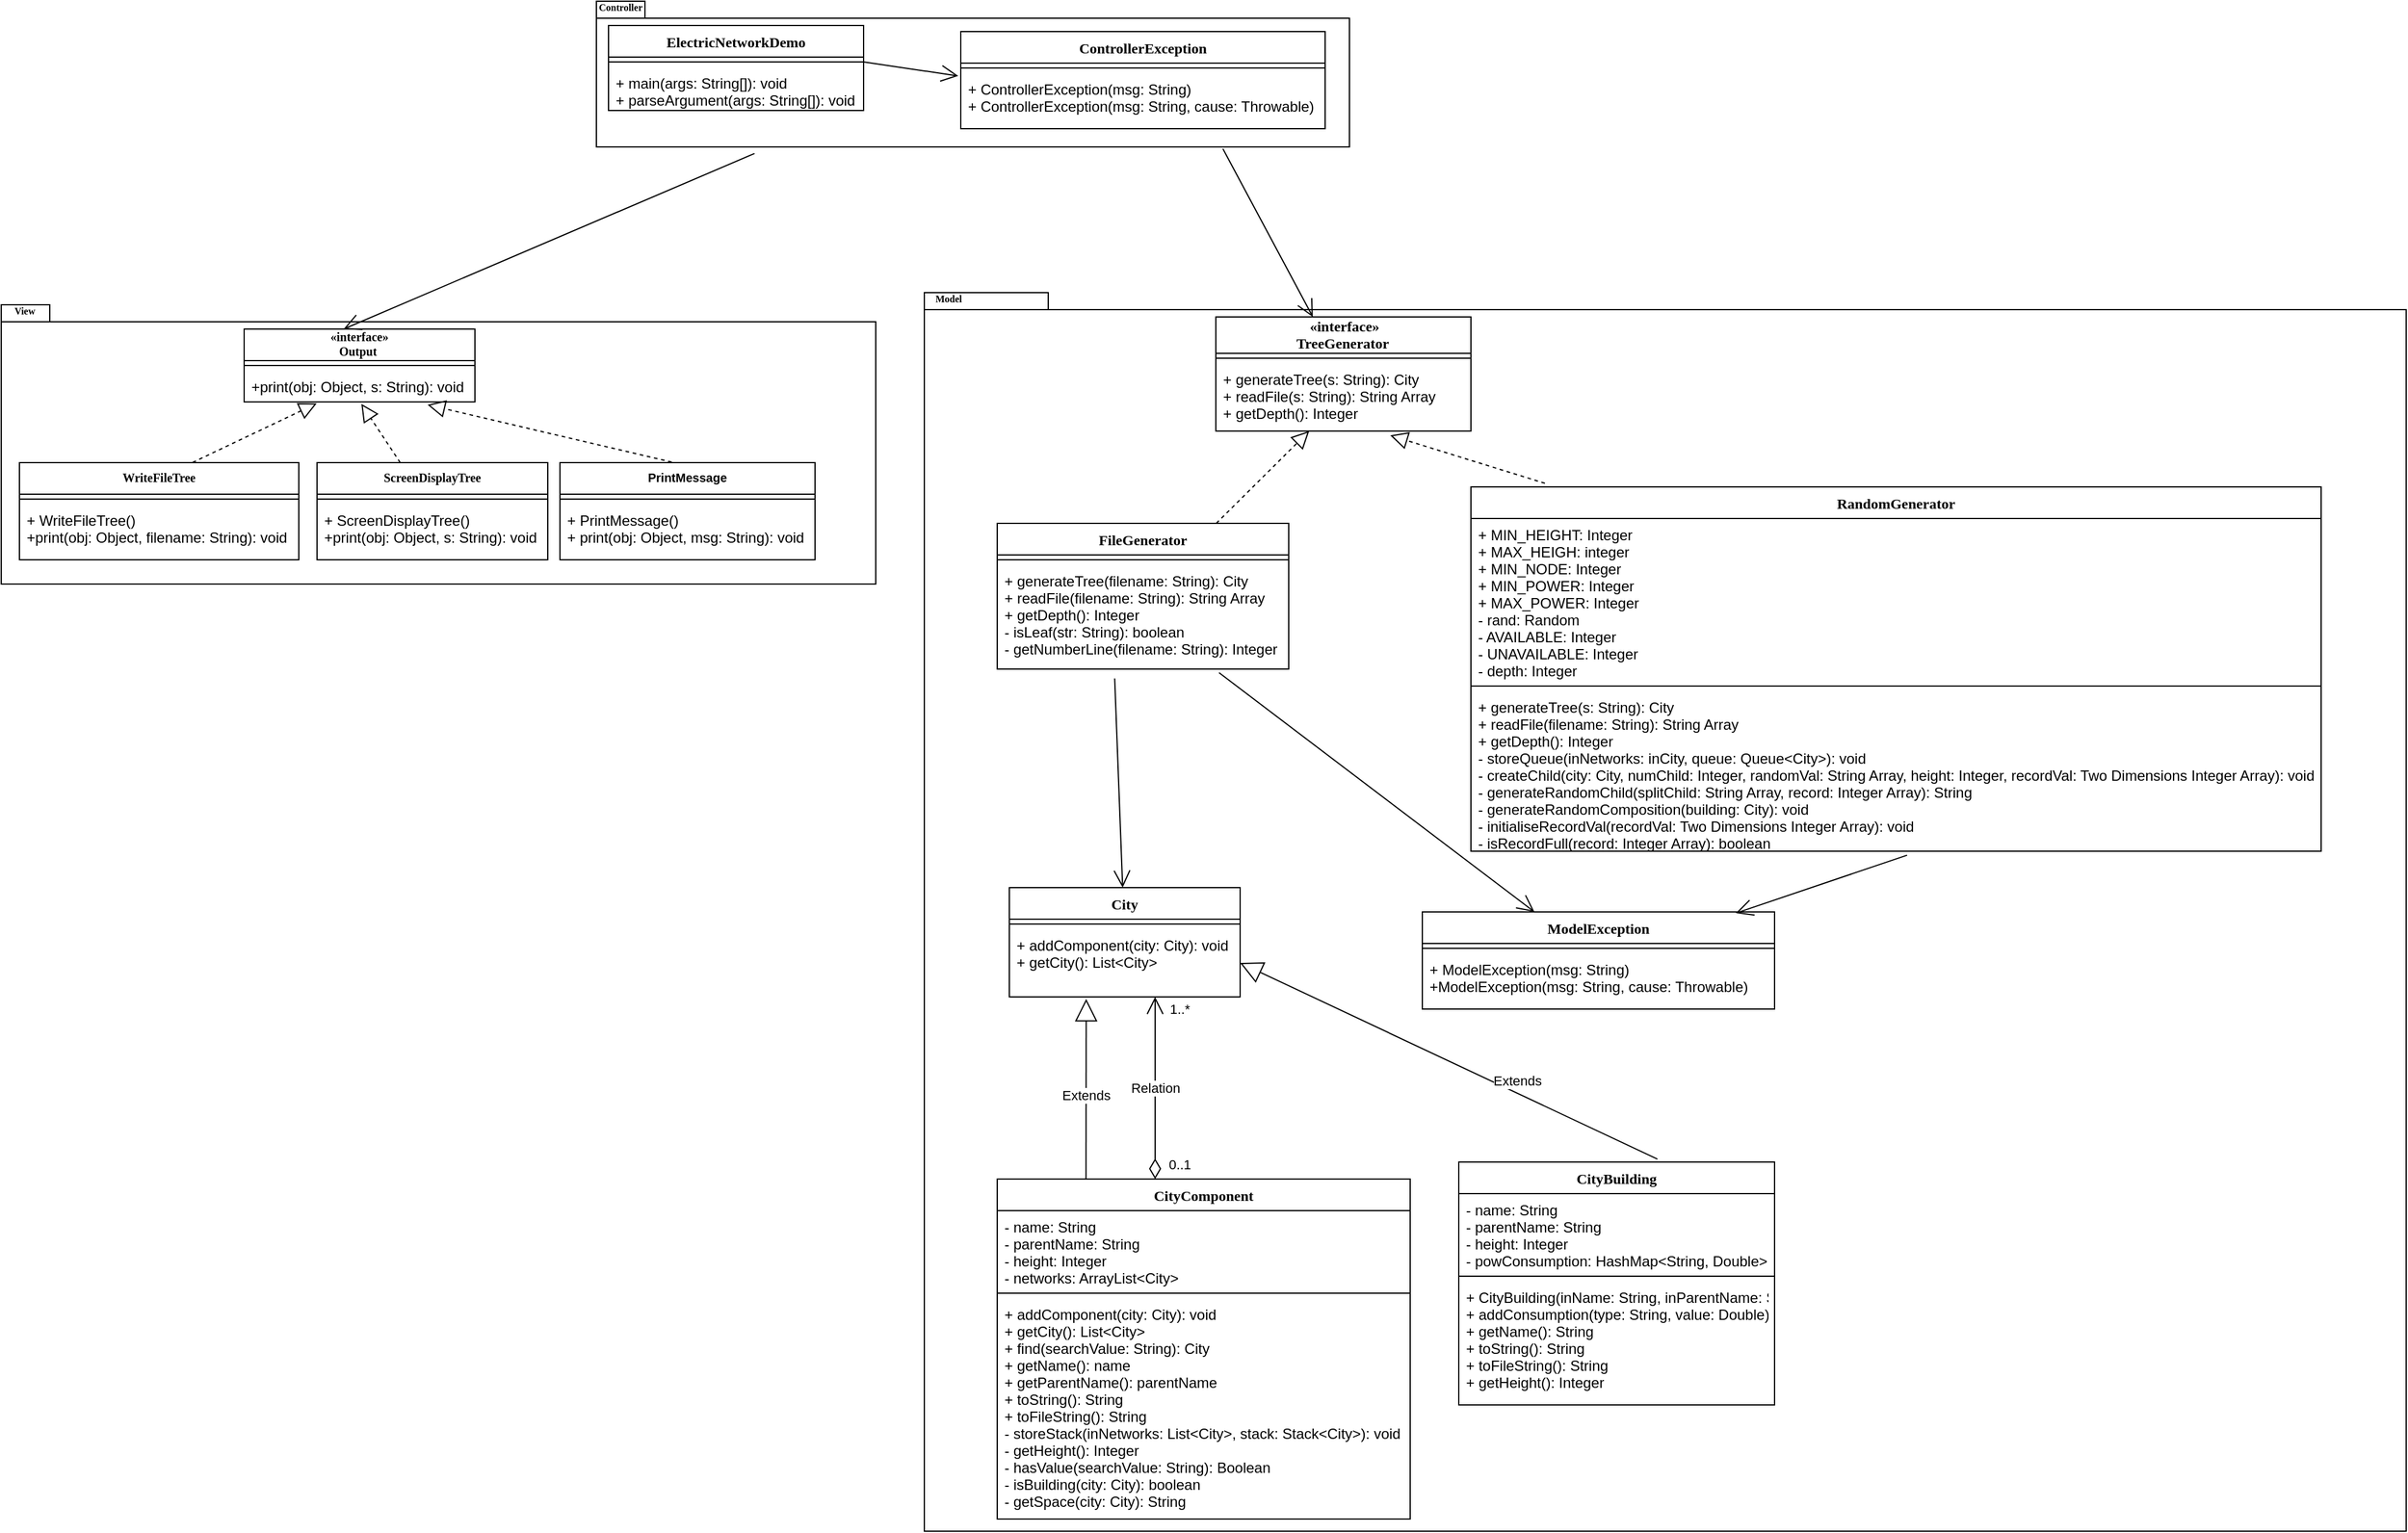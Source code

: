 <mxfile version="14.4.3" type="device"><diagram name="Page-1" id="c4acf3e9-155e-7222-9cf6-157b1a14988f"><mxGraphModel dx="1952" dy="1816" grid="1" gridSize="10" guides="1" tooltips="1" connect="1" arrows="1" fold="1" page="1" pageScale="1" pageWidth="850" pageHeight="1100" background="#ffffff" math="0" shadow="0"><root><mxCell id="0"/><mxCell id="1" parent="0"/><mxCell id="6tcFPDkXVUWZXbADZp2s-4" value="Controller" style="shape=folder;fontStyle=1;spacingTop=10;tabWidth=40;tabHeight=14;tabPosition=left;html=1;fontFamily=Times New Roman;labelPosition=left;verticalLabelPosition=top;align=right;verticalAlign=bottom;spacingBottom=-13;spacingRight=-39;fontSize=8;" parent="1" vertex="1"><mxGeometry x="-180" y="-1060" width="620" height="120" as="geometry"/></mxCell><mxCell id="6tcFPDkXVUWZXbADZp2s-5" value="ElectricNetworkDemo" style="swimlane;fontStyle=1;align=center;verticalAlign=top;childLayout=stackLayout;horizontal=1;startSize=26;horizontalStack=0;resizeParent=1;resizeParentMax=0;resizeLast=0;collapsible=1;marginBottom=0;fontFamily=Times New Roman;fontSize=12;" parent="1" vertex="1"><mxGeometry x="-170" y="-1040" width="210" height="70" as="geometry"/></mxCell><mxCell id="6tcFPDkXVUWZXbADZp2s-7" value="" style="line;strokeWidth=1;fillColor=none;align=left;verticalAlign=middle;spacingTop=-1;spacingLeft=3;spacingRight=3;rotatable=0;labelPosition=right;points=[];portConstraint=eastwest;" parent="6tcFPDkXVUWZXbADZp2s-5" vertex="1"><mxGeometry y="26" width="210" height="8" as="geometry"/></mxCell><mxCell id="6tcFPDkXVUWZXbADZp2s-8" value="+ main(args: String[]): void&#10;+ parseArgument(args: String[]): void&#10;" style="text;strokeColor=none;fillColor=none;align=left;verticalAlign=top;spacingLeft=4;spacingRight=4;overflow=hidden;rotatable=0;points=[[0,0.5],[1,0.5]];portConstraint=eastwest;" parent="6tcFPDkXVUWZXbADZp2s-5" vertex="1"><mxGeometry y="34" width="210" height="36" as="geometry"/></mxCell><mxCell id="6tcFPDkXVUWZXbADZp2s-9" value="Model&lt;br&gt;" style="shape=folder;fontStyle=1;spacingTop=10;tabWidth=40;tabHeight=14;tabPosition=left;html=1;fontFamily=Times New Roman;labelPosition=left;verticalLabelPosition=top;align=right;verticalAlign=bottom;spacingBottom=-13;spacingRight=-32;fontSize=8;" parent="1" vertex="1"><mxGeometry x="90" y="-820" width="1220" height="1020" as="geometry"/></mxCell><mxCell id="6tcFPDkXVUWZXbADZp2s-10" value="View&lt;br&gt;" style="shape=folder;fontStyle=1;spacingTop=10;tabWidth=40;tabHeight=14;tabPosition=left;html=1;fontFamily=Times New Roman;labelPosition=left;verticalLabelPosition=top;align=right;verticalAlign=bottom;spacingBottom=-13;spacingRight=-29;fontSize=8;" parent="1" vertex="1"><mxGeometry x="-670" y="-810" width="720" height="230" as="geometry"/></mxCell><mxCell id="6tcFPDkXVUWZXbADZp2s-16" value="WriteFileTree" style="swimlane;fontStyle=1;align=center;verticalAlign=top;childLayout=stackLayout;horizontal=1;startSize=26;horizontalStack=0;resizeParent=1;resizeParentMax=0;resizeLast=0;collapsible=1;marginBottom=0;fontFamily=Times New Roman;fontSize=10;" parent="1" vertex="1"><mxGeometry x="-655" y="-680" width="230" height="80" as="geometry"/></mxCell><mxCell id="6tcFPDkXVUWZXbADZp2s-18" value="" style="line;strokeWidth=1;fillColor=none;align=left;verticalAlign=middle;spacingTop=-1;spacingLeft=3;spacingRight=3;rotatable=0;labelPosition=right;points=[];portConstraint=eastwest;" parent="6tcFPDkXVUWZXbADZp2s-16" vertex="1"><mxGeometry y="26" width="230" height="8" as="geometry"/></mxCell><mxCell id="6tcFPDkXVUWZXbADZp2s-19" value="+ WriteFileTree()&#10;+print(obj: Object, filename: String): void" style="text;strokeColor=none;fillColor=none;align=left;verticalAlign=top;spacingLeft=4;spacingRight=4;overflow=hidden;rotatable=0;points=[[0,0.5],[1,0.5]];portConstraint=eastwest;" parent="6tcFPDkXVUWZXbADZp2s-16" vertex="1"><mxGeometry y="34" width="230" height="46" as="geometry"/></mxCell><mxCell id="6tcFPDkXVUWZXbADZp2s-20" value="ScreenDisplayTree" style="swimlane;fontStyle=1;align=center;verticalAlign=top;childLayout=stackLayout;horizontal=1;startSize=26;horizontalStack=0;resizeParent=1;resizeParentMax=0;resizeLast=0;collapsible=1;marginBottom=0;fontFamily=Times New Roman;fontSize=10;" parent="1" vertex="1"><mxGeometry x="-410" y="-680" width="190" height="80" as="geometry"/></mxCell><mxCell id="6tcFPDkXVUWZXbADZp2s-22" value="" style="line;strokeWidth=1;fillColor=none;align=left;verticalAlign=middle;spacingTop=-1;spacingLeft=3;spacingRight=3;rotatable=0;labelPosition=right;points=[];portConstraint=eastwest;" parent="6tcFPDkXVUWZXbADZp2s-20" vertex="1"><mxGeometry y="26" width="190" height="8" as="geometry"/></mxCell><mxCell id="6tcFPDkXVUWZXbADZp2s-23" value="+ ScreenDisplayTree()&#10;+print(obj: Object, s: String): void" style="text;strokeColor=none;fillColor=none;align=left;verticalAlign=top;spacingLeft=4;spacingRight=4;overflow=hidden;rotatable=0;points=[[0,0.5],[1,0.5]];portConstraint=eastwest;" parent="6tcFPDkXVUWZXbADZp2s-20" vertex="1"><mxGeometry y="34" width="190" height="46" as="geometry"/></mxCell><mxCell id="6tcFPDkXVUWZXbADZp2s-24" value="    «interface»&#10;   Output" style="swimlane;fontStyle=1;align=center;verticalAlign=top;childLayout=stackLayout;horizontal=1;startSize=26;horizontalStack=0;resizeParent=1;resizeParentMax=0;resizeLast=0;collapsible=1;marginBottom=0;fontFamily=Times New Roman;fontSize=10;spacingRight=0;spacingTop=-6;spacingLeft=-10;" parent="1" vertex="1"><mxGeometry x="-470" y="-790" width="190" height="60" as="geometry"><mxRectangle x="-690" y="-590" width="70" height="26" as="alternateBounds"/></mxGeometry></mxCell><mxCell id="6tcFPDkXVUWZXbADZp2s-26" value="" style="line;strokeWidth=1;fillColor=none;align=left;verticalAlign=middle;spacingTop=-1;spacingLeft=3;spacingRight=3;rotatable=0;labelPosition=right;points=[];portConstraint=eastwest;" parent="6tcFPDkXVUWZXbADZp2s-24" vertex="1"><mxGeometry y="26" width="190" height="8" as="geometry"/></mxCell><mxCell id="6tcFPDkXVUWZXbADZp2s-27" value="+print(obj: Object, s: String): void" style="text;strokeColor=none;fillColor=none;align=left;verticalAlign=top;spacingLeft=4;spacingRight=4;overflow=hidden;rotatable=0;points=[[0,0.5],[1,0.5]];portConstraint=eastwest;fontSize=12;" parent="6tcFPDkXVUWZXbADZp2s-24" vertex="1"><mxGeometry y="34" width="190" height="26" as="geometry"/></mxCell><mxCell id="6tcFPDkXVUWZXbADZp2s-28" value="" style="endArrow=block;dashed=1;endFill=0;endSize=12;html=1;fontFamily=Times New Roman;fontSize=10;exitX=0.62;exitY=-0.002;exitDx=0;exitDy=0;exitPerimeter=0;entryX=0.314;entryY=1.049;entryDx=0;entryDy=0;entryPerimeter=0;" parent="1" source="6tcFPDkXVUWZXbADZp2s-16" target="6tcFPDkXVUWZXbADZp2s-27" edge="1"><mxGeometry width="160" relative="1" as="geometry"><mxPoint x="-490" y="-620" as="sourcePoint"/><mxPoint x="-330" y="-620" as="targetPoint"/></mxGeometry></mxCell><mxCell id="6tcFPDkXVUWZXbADZp2s-29" value="" style="endArrow=block;dashed=1;endFill=0;endSize=12;html=1;fontFamily=Times New Roman;fontSize=10;entryX=0.508;entryY=1.064;entryDx=0;entryDy=0;entryPerimeter=0;" parent="1" source="6tcFPDkXVUWZXbADZp2s-20" target="6tcFPDkXVUWZXbADZp2s-27" edge="1"><mxGeometry width="160" relative="1" as="geometry"><mxPoint x="-400.0" y="-680" as="sourcePoint"/><mxPoint x="-338.96" y="-708.606" as="targetPoint"/></mxGeometry></mxCell><mxCell id="6tcFPDkXVUWZXbADZp2s-30" value="    «interface»&#10;   TreeGenerator" style="swimlane;fontStyle=1;align=center;verticalAlign=top;childLayout=stackLayout;horizontal=1;startSize=30;horizontalStack=0;resizeParent=1;resizeParentMax=0;resizeLast=0;collapsible=1;marginBottom=0;fontFamily=Times New Roman;fontSize=12;spacingRight=0;spacingTop=-6;spacingLeft=-10;" parent="1" vertex="1"><mxGeometry x="330" y="-800" width="210" height="94" as="geometry"><mxRectangle x="-690" y="-590" width="70" height="26" as="alternateBounds"/></mxGeometry></mxCell><mxCell id="6tcFPDkXVUWZXbADZp2s-31" value="" style="line;strokeWidth=1;fillColor=none;align=left;verticalAlign=middle;spacingTop=-1;spacingLeft=3;spacingRight=3;rotatable=0;labelPosition=right;points=[];portConstraint=eastwest;" parent="6tcFPDkXVUWZXbADZp2s-30" vertex="1"><mxGeometry y="30" width="210" height="8" as="geometry"/></mxCell><mxCell id="6tcFPDkXVUWZXbADZp2s-32" value="+ generateTree(s: String): City&#10;+ readFile(s: String): String Array&#10;+ getDepth(): Integer" style="text;strokeColor=none;fillColor=none;align=left;verticalAlign=top;spacingLeft=4;spacingRight=4;overflow=hidden;rotatable=0;points=[[0,0.5],[1,0.5]];portConstraint=eastwest;" parent="6tcFPDkXVUWZXbADZp2s-30" vertex="1"><mxGeometry y="38" width="210" height="56" as="geometry"/></mxCell><mxCell id="6tcFPDkXVUWZXbADZp2s-33" value="FileGenerator" style="swimlane;fontStyle=1;align=center;verticalAlign=top;childLayout=stackLayout;horizontal=1;startSize=26;horizontalStack=0;resizeParent=1;resizeParentMax=0;resizeLast=0;collapsible=1;marginBottom=0;fontFamily=Times New Roman;fontSize=12;" parent="1" vertex="1"><mxGeometry x="150" y="-630" width="240" height="120" as="geometry"/></mxCell><mxCell id="6tcFPDkXVUWZXbADZp2s-35" value="" style="line;strokeWidth=1;fillColor=none;align=left;verticalAlign=middle;spacingTop=-1;spacingLeft=3;spacingRight=3;rotatable=0;labelPosition=right;points=[];portConstraint=eastwest;" parent="6tcFPDkXVUWZXbADZp2s-33" vertex="1"><mxGeometry y="26" width="240" height="8" as="geometry"/></mxCell><mxCell id="6tcFPDkXVUWZXbADZp2s-36" value="+ generateTree(filename: String): City&#10;+ readFile(filename: String): String Array&#10;+ getDepth(): Integer&#10;- isLeaf(str: String): boolean&#10;- getNumberLine(filename: String): Integer" style="text;strokeColor=none;fillColor=none;align=left;verticalAlign=top;spacingLeft=4;spacingRight=4;overflow=hidden;rotatable=0;points=[[0,0.5],[1,0.5]];portConstraint=eastwest;" parent="6tcFPDkXVUWZXbADZp2s-33" vertex="1"><mxGeometry y="34" width="240" height="86" as="geometry"/></mxCell><mxCell id="6tcFPDkXVUWZXbADZp2s-42" value="" style="endArrow=block;dashed=1;endFill=0;endSize=12;html=1;fontFamily=Times New Roman;fontSize=10;" parent="1" source="6tcFPDkXVUWZXbADZp2s-33" target="6tcFPDkXVUWZXbADZp2s-32" edge="1"><mxGeometry width="160" relative="1" as="geometry"><mxPoint x="310" y="-720" as="sourcePoint"/><mxPoint x="470" y="-720" as="targetPoint"/></mxGeometry></mxCell><mxCell id="6tcFPDkXVUWZXbADZp2s-43" value="" style="endArrow=block;dashed=1;endFill=0;endSize=12;html=1;fontFamily=Times New Roman;fontSize=10;entryX=0.684;entryY=1.064;entryDx=0;entryDy=0;entryPerimeter=0;exitX=0.087;exitY=-0.01;exitDx=0;exitDy=0;exitPerimeter=0;" parent="1" target="6tcFPDkXVUWZXbADZp2s-32" edge="1" source="zEVSYZSSQL3DJ8ckkVc5-15"><mxGeometry width="160" relative="1" as="geometry"><mxPoint x="556.876" y="-630" as="sourcePoint"/><mxPoint x="455.116" y="-740.0" as="targetPoint"/></mxGeometry></mxCell><mxCell id="6tcFPDkXVUWZXbADZp2s-44" value="" style="endArrow=open;endFill=1;endSize=12;html=1;fontFamily=Times New Roman;fontSize=10;entryX=0.431;entryY=0;entryDx=0;entryDy=0;entryPerimeter=0;exitX=0.21;exitY=1.045;exitDx=0;exitDy=0;exitPerimeter=0;" parent="1" source="6tcFPDkXVUWZXbADZp2s-4" target="6tcFPDkXVUWZXbADZp2s-24" edge="1"><mxGeometry width="160" relative="1" as="geometry"><mxPoint x="-320" y="-920" as="sourcePoint"/><mxPoint x="-160" y="-920" as="targetPoint"/></mxGeometry></mxCell><mxCell id="6tcFPDkXVUWZXbADZp2s-45" value="" style="endArrow=open;endFill=1;endSize=12;html=1;fontFamily=Times New Roman;fontSize=10;exitX=0.832;exitY=1.013;exitDx=0;exitDy=0;exitPerimeter=0;" parent="1" source="6tcFPDkXVUWZXbADZp2s-4" target="6tcFPDkXVUWZXbADZp2s-30" edge="1"><mxGeometry width="160" relative="1" as="geometry"><mxPoint x="-320" y="-920" as="sourcePoint"/><mxPoint x="-160" y="-920" as="targetPoint"/></mxGeometry></mxCell><mxCell id="89KXVYYLMT-BRunKPDXj-12" value="PrintMessage" style="swimlane;fontStyle=1;align=center;verticalAlign=top;childLayout=stackLayout;horizontal=1;startSize=26;horizontalStack=0;resizeParent=1;resizeParentMax=0;resizeLast=0;collapsible=1;marginBottom=0;fontSize=10;" parent="1" vertex="1"><mxGeometry x="-210" y="-680" width="210" height="80" as="geometry"/></mxCell><mxCell id="89KXVYYLMT-BRunKPDXj-14" value="" style="line;strokeWidth=1;fillColor=none;align=left;verticalAlign=middle;spacingTop=-1;spacingLeft=3;spacingRight=3;rotatable=0;labelPosition=right;points=[];portConstraint=eastwest;" parent="89KXVYYLMT-BRunKPDXj-12" vertex="1"><mxGeometry y="26" width="210" height="8" as="geometry"/></mxCell><mxCell id="89KXVYYLMT-BRunKPDXj-15" value="+ PrintMessage()&#10;+ print(obj: Object, msg: String): void" style="text;strokeColor=none;fillColor=none;align=left;verticalAlign=top;spacingLeft=4;spacingRight=4;overflow=hidden;rotatable=0;points=[[0,0.5],[1,0.5]];portConstraint=eastwest;" parent="89KXVYYLMT-BRunKPDXj-12" vertex="1"><mxGeometry y="34" width="210" height="46" as="geometry"/></mxCell><mxCell id="89KXVYYLMT-BRunKPDXj-17" value="" style="endArrow=block;dashed=1;endFill=0;endSize=12;html=1;fontSize=10;exitX=0.438;exitY=-0.006;exitDx=0;exitDy=0;exitPerimeter=0;entryX=0.795;entryY=1.09;entryDx=0;entryDy=0;entryPerimeter=0;" parent="1" source="89KXVYYLMT-BRunKPDXj-12" target="6tcFPDkXVUWZXbADZp2s-27" edge="1"><mxGeometry width="160" relative="1" as="geometry"><mxPoint x="-330" y="-730" as="sourcePoint"/><mxPoint x="-170" y="-730" as="targetPoint"/></mxGeometry></mxCell><mxCell id="u8ZakWgubLrCn6KzanLc-9" value="City" style="swimlane;fontStyle=1;align=center;verticalAlign=top;childLayout=stackLayout;horizontal=1;startSize=26;horizontalStack=0;resizeParent=1;resizeParentMax=0;resizeLast=0;collapsible=1;marginBottom=0;fontFamily=Times New Roman;fontSize=12;" parent="1" vertex="1"><mxGeometry x="160" y="-330" width="190" height="90" as="geometry"/></mxCell><mxCell id="u8ZakWgubLrCn6KzanLc-11" value="" style="line;strokeWidth=1;fillColor=none;align=left;verticalAlign=middle;spacingTop=-1;spacingLeft=3;spacingRight=3;rotatable=0;labelPosition=right;points=[];portConstraint=eastwest;" parent="u8ZakWgubLrCn6KzanLc-9" vertex="1"><mxGeometry y="26" width="190" height="8" as="geometry"/></mxCell><mxCell id="u8ZakWgubLrCn6KzanLc-12" value="+ addComponent(city: City): void&#10;+ getCity(): List&lt;City&gt;" style="text;strokeColor=none;fillColor=none;align=left;verticalAlign=top;spacingLeft=4;spacingRight=4;overflow=hidden;rotatable=0;points=[[0,0.5],[1,0.5]];portConstraint=eastwest;" parent="u8ZakWgubLrCn6KzanLc-9" vertex="1"><mxGeometry y="34" width="190" height="56" as="geometry"/></mxCell><mxCell id="u8ZakWgubLrCn6KzanLc-23" value="Extends" style="endArrow=block;endSize=16;endFill=0;html=1;exitX=0.629;exitY=-0.012;exitDx=0;exitDy=0;exitPerimeter=0;entryX=1;entryY=0.5;entryDx=0;entryDy=0;" parent="1" source="u8ZakWgubLrCn6KzanLc-41" target="u8ZakWgubLrCn6KzanLc-12" edge="1"><mxGeometry x="-0.304" y="-9" width="160" relative="1" as="geometry"><mxPoint x="280" y="-470" as="sourcePoint"/><mxPoint x="410" y="-491" as="targetPoint"/><mxPoint as="offset"/></mxGeometry></mxCell><mxCell id="u8ZakWgubLrCn6KzanLc-24" value="Extends" style="endArrow=block;endSize=16;endFill=0;html=1;entryX=0.333;entryY=1.03;entryDx=0;entryDy=0;entryPerimeter=0;exitX=0.215;exitY=0.036;exitDx=0;exitDy=0;exitPerimeter=0;" parent="1" source="u8ZakWgubLrCn6KzanLc-33" target="u8ZakWgubLrCn6KzanLc-12" edge="1"><mxGeometry width="160" relative="1" as="geometry"><mxPoint x="547.087" y="-480" as="sourcePoint"/><mxPoint x="251" y="-230" as="targetPoint"/></mxGeometry></mxCell><mxCell id="u8ZakWgubLrCn6KzanLc-33" value="CityComponent" style="swimlane;fontStyle=1;align=center;verticalAlign=top;childLayout=stackLayout;horizontal=1;startSize=26;horizontalStack=0;resizeParent=1;resizeParentMax=0;resizeLast=0;collapsible=1;marginBottom=0;fontFamily=Times New Roman;" parent="1" vertex="1"><mxGeometry x="150" y="-90" width="340" height="280" as="geometry"/></mxCell><mxCell id="u8ZakWgubLrCn6KzanLc-34" value="- name: String&#10;- parentName: String&#10;- height: Integer&#10;- networks: ArrayList&lt;City&gt;" style="text;strokeColor=none;fillColor=none;align=left;verticalAlign=top;spacingLeft=4;spacingRight=4;overflow=hidden;rotatable=0;points=[[0,0.5],[1,0.5]];portConstraint=eastwest;" parent="u8ZakWgubLrCn6KzanLc-33" vertex="1"><mxGeometry y="26" width="340" height="64" as="geometry"/></mxCell><mxCell id="u8ZakWgubLrCn6KzanLc-35" value="" style="line;strokeWidth=1;fillColor=none;align=left;verticalAlign=middle;spacingTop=-1;spacingLeft=3;spacingRight=3;rotatable=0;labelPosition=right;points=[];portConstraint=eastwest;" parent="u8ZakWgubLrCn6KzanLc-33" vertex="1"><mxGeometry y="90" width="340" height="8" as="geometry"/></mxCell><mxCell id="u8ZakWgubLrCn6KzanLc-36" value="+ addComponent(city: City): void&#10;+ getCity(): List&lt;City&gt;&#10;+ find(searchValue: String): City&#10;+ getName(): name&#10;+ getParentName(): parentName&#10;+ toString(): String&#10;+ toFileString(): String&#10;- storeStack(inNetworks: List&lt;City&gt;, stack: Stack&lt;City&gt;): void&#10;- getHeight(): Integer&#10;- hasValue(searchValue: String): Boolean&#10;- isBuilding(city: City): boolean&#10;- getSpace(city: City): String&#10;" style="text;strokeColor=none;fillColor=none;align=left;verticalAlign=top;spacingLeft=4;spacingRight=4;overflow=hidden;rotatable=0;points=[[0,0.5],[1,0.5]];portConstraint=eastwest;" parent="u8ZakWgubLrCn6KzanLc-33" vertex="1"><mxGeometry y="98" width="340" height="182" as="geometry"/></mxCell><mxCell id="u8ZakWgubLrCn6KzanLc-41" value="CityBuilding" style="swimlane;fontStyle=1;align=center;verticalAlign=top;childLayout=stackLayout;horizontal=1;startSize=26;horizontalStack=0;resizeParent=1;resizeParentMax=0;resizeLast=0;collapsible=1;marginBottom=0;fontFamily=Times New Roman;" parent="1" vertex="1"><mxGeometry x="530" y="-104" width="260" height="200" as="geometry"/></mxCell><mxCell id="u8ZakWgubLrCn6KzanLc-42" value="- name: String&#10;- parentName: String&#10;- height: Integer&#10;- powConsumption: HashMap&lt;String, Double&gt;" style="text;strokeColor=none;fillColor=none;align=left;verticalAlign=top;spacingLeft=4;spacingRight=4;overflow=hidden;rotatable=0;points=[[0,0.5],[1,0.5]];portConstraint=eastwest;" parent="u8ZakWgubLrCn6KzanLc-41" vertex="1"><mxGeometry y="26" width="260" height="64" as="geometry"/></mxCell><mxCell id="u8ZakWgubLrCn6KzanLc-43" value="" style="line;strokeWidth=1;fillColor=none;align=left;verticalAlign=middle;spacingTop=-1;spacingLeft=3;spacingRight=3;rotatable=0;labelPosition=right;points=[];portConstraint=eastwest;" parent="u8ZakWgubLrCn6KzanLc-41" vertex="1"><mxGeometry y="90" width="260" height="8" as="geometry"/></mxCell><mxCell id="u8ZakWgubLrCn6KzanLc-44" value="+ CityBuilding(inName: String, inParentName: String, inHeight: Integer)&#10;+ addConsumption(type: String, value: Double): void&#10;+ getName(): String&#10;+ toString(): String&#10;+ toFileString(): String&#10;+ getHeight(): Integer" style="text;strokeColor=none;fillColor=none;align=left;verticalAlign=top;spacingLeft=4;spacingRight=4;overflow=hidden;rotatable=0;points=[[0,0.5],[1,0.5]];portConstraint=eastwest;" parent="u8ZakWgubLrCn6KzanLc-41" vertex="1"><mxGeometry y="98" width="260" height="102" as="geometry"/></mxCell><mxCell id="zEVSYZSSQL3DJ8ckkVc5-5" value="ModelException" style="swimlane;fontStyle=1;align=center;verticalAlign=top;childLayout=stackLayout;horizontal=1;startSize=26;horizontalStack=0;resizeParent=1;resizeParentMax=0;resizeLast=0;collapsible=1;marginBottom=0;fontFamily=Times New Roman;" parent="1" vertex="1"><mxGeometry x="500" y="-310" width="290" height="80" as="geometry"/></mxCell><mxCell id="zEVSYZSSQL3DJ8ckkVc5-7" value="" style="line;strokeWidth=1;fillColor=none;align=left;verticalAlign=middle;spacingTop=-1;spacingLeft=3;spacingRight=3;rotatable=0;labelPosition=right;points=[];portConstraint=eastwest;" parent="zEVSYZSSQL3DJ8ckkVc5-5" vertex="1"><mxGeometry y="26" width="290" height="8" as="geometry"/></mxCell><mxCell id="zEVSYZSSQL3DJ8ckkVc5-8" value="+ ModelException(msg: String)&#10;+ModelException(msg: String, cause: Throwable)" style="text;strokeColor=none;fillColor=none;align=left;verticalAlign=top;spacingLeft=4;spacingRight=4;overflow=hidden;rotatable=0;points=[[0,0.5],[1,0.5]];portConstraint=eastwest;" parent="zEVSYZSSQL3DJ8ckkVc5-5" vertex="1"><mxGeometry y="34" width="290" height="46" as="geometry"/></mxCell><mxCell id="zEVSYZSSQL3DJ8ckkVc5-13" value="" style="endArrow=open;endFill=1;endSize=12;html=1;exitX=0.761;exitY=1.035;exitDx=0;exitDy=0;exitPerimeter=0;" parent="1" source="6tcFPDkXVUWZXbADZp2s-36" target="zEVSYZSSQL3DJ8ckkVc5-5" edge="1"><mxGeometry width="160" relative="1" as="geometry"><mxPoint x="330" y="-650" as="sourcePoint"/><mxPoint x="490" y="-650" as="targetPoint"/></mxGeometry></mxCell><mxCell id="u8ZakWgubLrCn6KzanLc-40" value="" style="endArrow=open;endFill=1;endSize=12;html=1;exitX=0.403;exitY=1.09;exitDx=0;exitDy=0;exitPerimeter=0;" parent="1" source="6tcFPDkXVUWZXbADZp2s-36" target="u8ZakWgubLrCn6KzanLc-9" edge="1"><mxGeometry width="160" relative="1" as="geometry"><mxPoint x="320" y="-571" as="sourcePoint"/><mxPoint x="480" y="-571" as="targetPoint"/></mxGeometry></mxCell><mxCell id="zEVSYZSSQL3DJ8ckkVc5-14" value="" style="endArrow=open;endFill=1;endSize=12;html=1;exitX=0.513;exitY=1.025;exitDx=0;exitDy=0;exitPerimeter=0;entryX=0.89;entryY=0.013;entryDx=0;entryDy=0;entryPerimeter=0;" parent="1" source="zEVSYZSSQL3DJ8ckkVc5-18" target="zEVSYZSSQL3DJ8ckkVc5-5" edge="1"><mxGeometry width="160" relative="1" as="geometry"><mxPoint x="620.08" y="-529.996" as="sourcePoint"/><mxPoint x="780" y="-580" as="targetPoint"/></mxGeometry></mxCell><mxCell id="zEVSYZSSQL3DJ8ckkVc5-15" value="RandomGenerator" style="swimlane;fontStyle=1;align=center;verticalAlign=top;childLayout=stackLayout;horizontal=1;startSize=26;horizontalStack=0;resizeParent=1;resizeParentMax=0;resizeLast=0;collapsible=1;marginBottom=0;fontSize=12;fontFamily=Times New Roman;" parent="1" vertex="1"><mxGeometry x="540" y="-660" width="700" height="300" as="geometry"/></mxCell><mxCell id="zEVSYZSSQL3DJ8ckkVc5-16" value="+ MIN_HEIGHT: Integer&#10;+ MAX_HEIGH: integer&#10;+ MIN_NODE: Integer&#10;+ MIN_POWER: Integer&#10;+ MAX_POWER: Integer&#10;- rand: Random&#10;- AVAILABLE: Integer&#10;- UNAVAILABLE: Integer&#10;- depth: Integer" style="text;strokeColor=none;fillColor=none;align=left;verticalAlign=top;spacingLeft=4;spacingRight=4;overflow=hidden;rotatable=0;points=[[0,0.5],[1,0.5]];portConstraint=eastwest;" parent="zEVSYZSSQL3DJ8ckkVc5-15" vertex="1"><mxGeometry y="26" width="700" height="134" as="geometry"/></mxCell><mxCell id="zEVSYZSSQL3DJ8ckkVc5-17" value="" style="line;strokeWidth=1;fillColor=none;align=left;verticalAlign=middle;spacingTop=-1;spacingLeft=3;spacingRight=3;rotatable=0;labelPosition=right;points=[];portConstraint=eastwest;" parent="zEVSYZSSQL3DJ8ckkVc5-15" vertex="1"><mxGeometry y="160" width="700" height="8" as="geometry"/></mxCell><mxCell id="zEVSYZSSQL3DJ8ckkVc5-18" value="+ generateTree(s: String): City &#10;+ readFile(filename: String): String Array&#10;+ getDepth(): Integer&#10;- storeQueue(inNetworks: inCity, queue: Queue&lt;City&gt;): void&#10;- createChild(city: City, numChild: Integer, randomVal: String Array, height: Integer, recordVal: Two Dimensions Integer Array): void&#10;- generateRandomChild(splitChild: String Array, record: Integer Array): String&#10;- generateRandomComposition(building: City): void&#10;- initialiseRecordVal(recordVal: Two Dimensions Integer Array): void&#10;- isRecordFull(record: Integer Array): boolean" style="text;strokeColor=none;fillColor=none;align=left;verticalAlign=top;spacingLeft=4;spacingRight=4;overflow=hidden;rotatable=0;points=[[0,0.5],[1,0.5]];portConstraint=eastwest;" parent="zEVSYZSSQL3DJ8ckkVc5-15" vertex="1"><mxGeometry y="168" width="700" height="132" as="geometry"/></mxCell><mxCell id="zEVSYZSSQL3DJ8ckkVc5-24" value="Relation" style="endArrow=open;html=1;endSize=12;startArrow=diamondThin;startSize=14;startFill=0;edgeStyle=orthogonalEdgeStyle;entryX=0.811;entryY=1.054;entryDx=0;entryDy=0;entryPerimeter=0;" parent="1" source="u8ZakWgubLrCn6KzanLc-33" edge="1"><mxGeometry relative="1" as="geometry"><mxPoint x="355.91" y="-103.02" as="sourcePoint"/><mxPoint x="280.0" y="-239.996" as="targetPoint"/><Array as="points"><mxPoint x="280" y="-110"/><mxPoint x="280" y="-110"/></Array></mxGeometry></mxCell><mxCell id="zEVSYZSSQL3DJ8ckkVc5-25" value="0..1" style="edgeLabel;html=1;align=center;verticalAlign=middle;resizable=0;points=[];" parent="zEVSYZSSQL3DJ8ckkVc5-24" vertex="1" connectable="0"><mxGeometry x="-0.72" y="-1" relative="1" as="geometry"><mxPoint x="19" y="8.7" as="offset"/></mxGeometry></mxCell><mxCell id="zEVSYZSSQL3DJ8ckkVc5-26" value="1..*&lt;br&gt;" style="edgeLabel;html=1;align=center;verticalAlign=middle;resizable=0;points=[];" parent="zEVSYZSSQL3DJ8ckkVc5-24" vertex="1" connectable="0"><mxGeometry x="0.773" relative="1" as="geometry"><mxPoint x="20" y="-7" as="offset"/></mxGeometry></mxCell><mxCell id="zEVSYZSSQL3DJ8ckkVc5-27" value="ControllerException" style="swimlane;fontStyle=1;align=center;verticalAlign=top;childLayout=stackLayout;horizontal=1;startSize=26;horizontalStack=0;resizeParent=1;resizeParentMax=0;resizeLast=0;collapsible=1;marginBottom=0;fontFamily=Times New Roman;fontSize=12;" parent="1" vertex="1"><mxGeometry x="120" y="-1035" width="300" height="80" as="geometry"/></mxCell><mxCell id="zEVSYZSSQL3DJ8ckkVc5-29" value="" style="line;strokeWidth=1;fillColor=none;align=left;verticalAlign=middle;spacingTop=-1;spacingLeft=3;spacingRight=3;rotatable=0;labelPosition=right;points=[];portConstraint=eastwest;" parent="zEVSYZSSQL3DJ8ckkVc5-27" vertex="1"><mxGeometry y="26" width="300" height="8" as="geometry"/></mxCell><mxCell id="zEVSYZSSQL3DJ8ckkVc5-30" value="+ ControllerException(msg: String)&#10;+ ControllerException(msg: String, cause: Throwable)" style="text;strokeColor=none;fillColor=none;align=left;verticalAlign=top;spacingLeft=4;spacingRight=4;overflow=hidden;rotatable=0;points=[[0,0.5],[1,0.5]];portConstraint=eastwest;" parent="zEVSYZSSQL3DJ8ckkVc5-27" vertex="1"><mxGeometry y="34" width="300" height="46" as="geometry"/></mxCell><mxCell id="zEVSYZSSQL3DJ8ckkVc5-31" value="" style="endArrow=open;endFill=1;endSize=12;html=1;entryX=-0.007;entryY=0.055;entryDx=0;entryDy=0;entryPerimeter=0;" parent="1" target="zEVSYZSSQL3DJ8ckkVc5-30" edge="1"><mxGeometry width="160" relative="1" as="geometry"><mxPoint x="40" y="-1010" as="sourcePoint"/><mxPoint x="110" y="-950" as="targetPoint"/></mxGeometry></mxCell></root></mxGraphModel></diagram></mxfile>